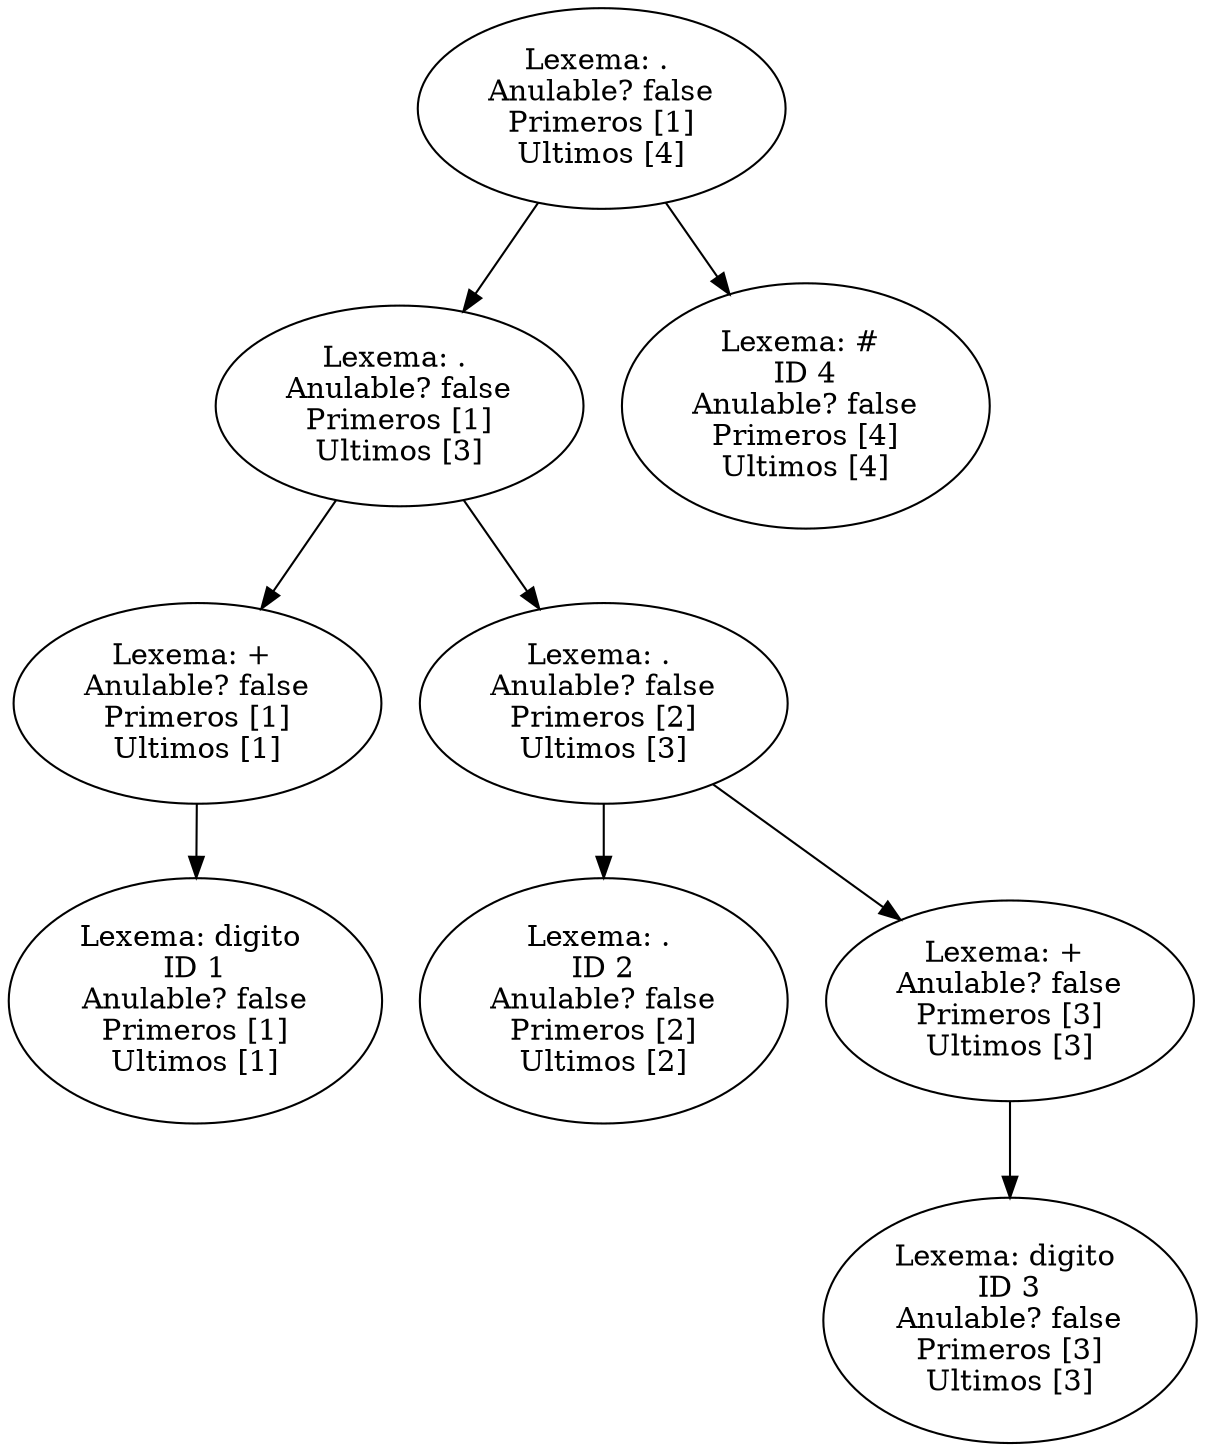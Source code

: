 digraph G{
nodo1[label="Lexema: . 
Anulable? false
Primeros [1]
Ultimos [4]"];
nodo2[label="Lexema: . 
Anulable? false
Primeros [1]
Ultimos [3]"];
nodo1->nodo2;
nodo3[label="Lexema: + 
Anulable? false
Primeros [1]
Ultimos [1]"];
nodo2->nodo3;
nodo4[label="Lexema: digito 
ID 1
Anulable? false
Primeros [1]
Ultimos [1]"];
nodo3->nodo4;
nodo5[label="Lexema: . 
Anulable? false
Primeros [2]
Ultimos [3]"];
nodo2->nodo5;
nodo6[label="Lexema: . 
ID 2
Anulable? false
Primeros [2]
Ultimos [2]"];
nodo5->nodo6;
nodo7[label="Lexema: + 
Anulable? false
Primeros [3]
Ultimos [3]"];
nodo5->nodo7;
nodo8[label="Lexema: digito 
ID 3
Anulable? false
Primeros [3]
Ultimos [3]"];
nodo7->nodo8;
nodo9[label="Lexema: # 
ID 4
Anulable? false
Primeros [4]
Ultimos [4]"];
nodo1->nodo9;

}
